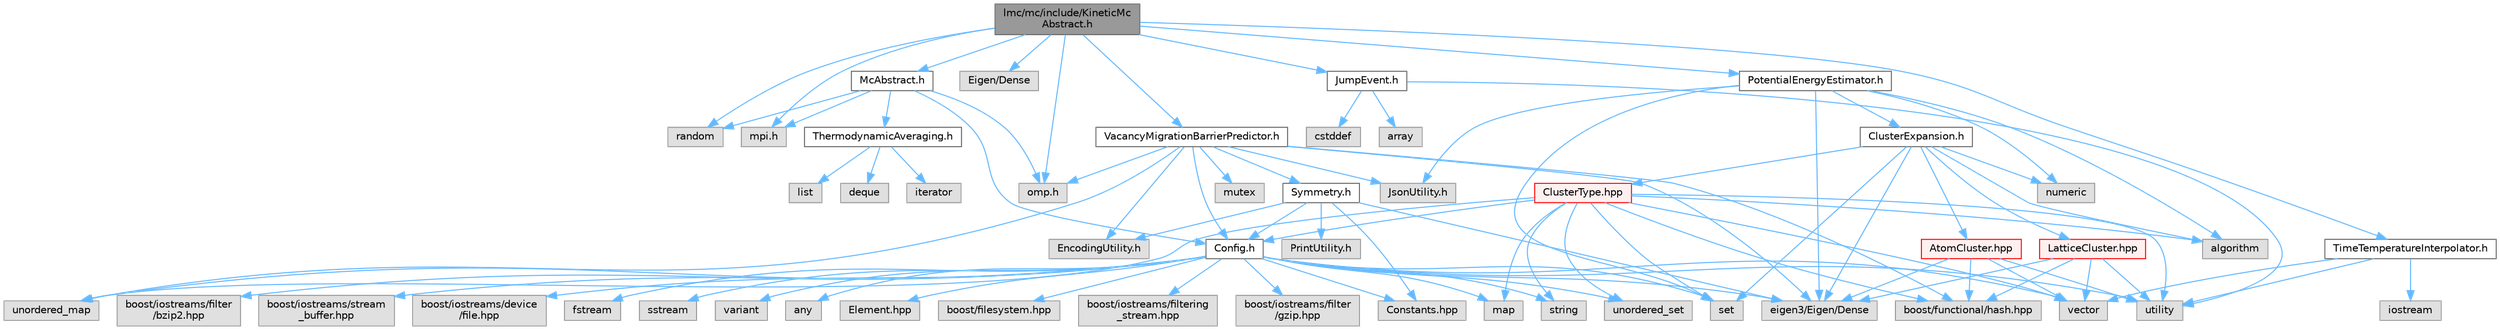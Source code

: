 digraph "lmc/mc/include/KineticMcAbstract.h"
{
 // LATEX_PDF_SIZE
  bgcolor="transparent";
  edge [fontname=Helvetica,fontsize=10,labelfontname=Helvetica,labelfontsize=10];
  node [fontname=Helvetica,fontsize=10,shape=box,height=0.2,width=0.4];
  Node1 [id="Node000001",label="lmc/mc/include/KineticMc\lAbstract.h",height=0.2,width=0.4,color="gray40", fillcolor="grey60", style="filled", fontcolor="black",tooltip="File for Kinetic Monte Carlo Abstract class declaration."];
  Node1 -> Node2 [id="edge89_Node000001_Node000002",color="steelblue1",style="solid",tooltip=" "];
  Node2 [id="Node000002",label="random",height=0.2,width=0.4,color="grey60", fillcolor="#E0E0E0", style="filled",tooltip=" "];
  Node1 -> Node3 [id="edge90_Node000001_Node000003",color="steelblue1",style="solid",tooltip=" "];
  Node3 [id="Node000003",label="omp.h",height=0.2,width=0.4,color="grey60", fillcolor="#E0E0E0", style="filled",tooltip=" "];
  Node1 -> Node4 [id="edge91_Node000001_Node000004",color="steelblue1",style="solid",tooltip=" "];
  Node4 [id="Node000004",label="mpi.h",height=0.2,width=0.4,color="grey60", fillcolor="#E0E0E0", style="filled",tooltip=" "];
  Node1 -> Node5 [id="edge92_Node000001_Node000005",color="steelblue1",style="solid",tooltip=" "];
  Node5 [id="Node000005",label="Eigen/Dense",height=0.2,width=0.4,color="grey60", fillcolor="#E0E0E0", style="filled",tooltip=" "];
  Node1 -> Node6 [id="edge93_Node000001_Node000006",color="steelblue1",style="solid",tooltip=" "];
  Node6 [id="Node000006",label="McAbstract.h",height=0.2,width=0.4,color="grey40", fillcolor="white", style="filled",URL="$McAbstract_8h.html",tooltip="File for Monte Carlo Abstract class declaration."];
  Node6 -> Node2 [id="edge94_Node000006_Node000002",color="steelblue1",style="solid",tooltip=" "];
  Node6 -> Node3 [id="edge95_Node000006_Node000003",color="steelblue1",style="solid",tooltip=" "];
  Node6 -> Node4 [id="edge96_Node000006_Node000004",color="steelblue1",style="solid",tooltip=" "];
  Node6 -> Node7 [id="edge97_Node000006_Node000007",color="steelblue1",style="solid",tooltip=" "];
  Node7 [id="Node000007",label="Config.h",height=0.2,width=0.4,color="grey40", fillcolor="white", style="filled",URL="$Config_8h.html",tooltip="File for the Config class definition."];
  Node7 -> Node8 [id="edge98_Node000007_Node000008",color="steelblue1",style="solid",tooltip=" "];
  Node8 [id="Node000008",label="string",height=0.2,width=0.4,color="grey60", fillcolor="#E0E0E0", style="filled",tooltip=" "];
  Node7 -> Node9 [id="edge99_Node000007_Node000009",color="steelblue1",style="solid",tooltip=" "];
  Node9 [id="Node000009",label="fstream",height=0.2,width=0.4,color="grey60", fillcolor="#E0E0E0", style="filled",tooltip=" "];
  Node7 -> Node10 [id="edge100_Node000007_Node000010",color="steelblue1",style="solid",tooltip=" "];
  Node10 [id="Node000010",label="sstream",height=0.2,width=0.4,color="grey60", fillcolor="#E0E0E0", style="filled",tooltip=" "];
  Node7 -> Node11 [id="edge101_Node000007_Node000011",color="steelblue1",style="solid",tooltip=" "];
  Node11 [id="Node000011",label="vector",height=0.2,width=0.4,color="grey60", fillcolor="#E0E0E0", style="filled",tooltip=" "];
  Node7 -> Node12 [id="edge102_Node000007_Node000012",color="steelblue1",style="solid",tooltip=" "];
  Node12 [id="Node000012",label="set",height=0.2,width=0.4,color="grey60", fillcolor="#E0E0E0", style="filled",tooltip=" "];
  Node7 -> Node13 [id="edge103_Node000007_Node000013",color="steelblue1",style="solid",tooltip=" "];
  Node13 [id="Node000013",label="unordered_set",height=0.2,width=0.4,color="grey60", fillcolor="#E0E0E0", style="filled",tooltip=" "];
  Node7 -> Node14 [id="edge104_Node000007_Node000014",color="steelblue1",style="solid",tooltip=" "];
  Node14 [id="Node000014",label="map",height=0.2,width=0.4,color="grey60", fillcolor="#E0E0E0", style="filled",tooltip=" "];
  Node7 -> Node15 [id="edge105_Node000007_Node000015",color="steelblue1",style="solid",tooltip=" "];
  Node15 [id="Node000015",label="unordered_map",height=0.2,width=0.4,color="grey60", fillcolor="#E0E0E0", style="filled",tooltip=" "];
  Node7 -> Node16 [id="edge106_Node000007_Node000016",color="steelblue1",style="solid",tooltip=" "];
  Node16 [id="Node000016",label="utility",height=0.2,width=0.4,color="grey60", fillcolor="#E0E0E0", style="filled",tooltip=" "];
  Node7 -> Node17 [id="edge107_Node000007_Node000017",color="steelblue1",style="solid",tooltip=" "];
  Node17 [id="Node000017",label="variant",height=0.2,width=0.4,color="grey60", fillcolor="#E0E0E0", style="filled",tooltip=" "];
  Node7 -> Node18 [id="edge108_Node000007_Node000018",color="steelblue1",style="solid",tooltip=" "];
  Node18 [id="Node000018",label="any",height=0.2,width=0.4,color="grey60", fillcolor="#E0E0E0", style="filled",tooltip=" "];
  Node7 -> Node19 [id="edge109_Node000007_Node000019",color="steelblue1",style="solid",tooltip=" "];
  Node19 [id="Node000019",label="eigen3/Eigen/Dense",height=0.2,width=0.4,color="grey60", fillcolor="#E0E0E0", style="filled",tooltip=" "];
  Node7 -> Node20 [id="edge110_Node000007_Node000020",color="steelblue1",style="solid",tooltip=" "];
  Node20 [id="Node000020",label="Constants.hpp",height=0.2,width=0.4,color="grey60", fillcolor="#E0E0E0", style="filled",tooltip=" "];
  Node7 -> Node21 [id="edge111_Node000007_Node000021",color="steelblue1",style="solid",tooltip=" "];
  Node21 [id="Node000021",label="Element.hpp",height=0.2,width=0.4,color="grey60", fillcolor="#E0E0E0", style="filled",tooltip=" "];
  Node7 -> Node22 [id="edge112_Node000007_Node000022",color="steelblue1",style="solid",tooltip=" "];
  Node22 [id="Node000022",label="boost/filesystem.hpp",height=0.2,width=0.4,color="grey60", fillcolor="#E0E0E0", style="filled",tooltip=" "];
  Node7 -> Node23 [id="edge113_Node000007_Node000023",color="steelblue1",style="solid",tooltip=" "];
  Node23 [id="Node000023",label="boost/iostreams/filtering\l_stream.hpp",height=0.2,width=0.4,color="grey60", fillcolor="#E0E0E0", style="filled",tooltip=" "];
  Node7 -> Node24 [id="edge114_Node000007_Node000024",color="steelblue1",style="solid",tooltip=" "];
  Node24 [id="Node000024",label="boost/iostreams/filter\l/gzip.hpp",height=0.2,width=0.4,color="grey60", fillcolor="#E0E0E0", style="filled",tooltip=" "];
  Node7 -> Node25 [id="edge115_Node000007_Node000025",color="steelblue1",style="solid",tooltip=" "];
  Node25 [id="Node000025",label="boost/iostreams/filter\l/bzip2.hpp",height=0.2,width=0.4,color="grey60", fillcolor="#E0E0E0", style="filled",tooltip=" "];
  Node7 -> Node26 [id="edge116_Node000007_Node000026",color="steelblue1",style="solid",tooltip=" "];
  Node26 [id="Node000026",label="boost/iostreams/stream\l_buffer.hpp",height=0.2,width=0.4,color="grey60", fillcolor="#E0E0E0", style="filled",tooltip=" "];
  Node7 -> Node27 [id="edge117_Node000007_Node000027",color="steelblue1",style="solid",tooltip=" "];
  Node27 [id="Node000027",label="boost/iostreams/device\l/file.hpp",height=0.2,width=0.4,color="grey60", fillcolor="#E0E0E0", style="filled",tooltip=" "];
  Node6 -> Node28 [id="edge118_Node000006_Node000028",color="steelblue1",style="solid",tooltip=" "];
  Node28 [id="Node000028",label="ThermodynamicAveraging.h",height=0.2,width=0.4,color="grey40", fillcolor="white", style="filled",URL="$ThermodynamicAveraging_8h.html",tooltip="File for ThermodynamicAveraging class declaration."];
  Node28 -> Node29 [id="edge119_Node000028_Node000029",color="steelblue1",style="solid",tooltip=" "];
  Node29 [id="Node000029",label="list",height=0.2,width=0.4,color="grey60", fillcolor="#E0E0E0", style="filled",tooltip=" "];
  Node28 -> Node30 [id="edge120_Node000028_Node000030",color="steelblue1",style="solid",tooltip=" "];
  Node30 [id="Node000030",label="deque",height=0.2,width=0.4,color="grey60", fillcolor="#E0E0E0", style="filled",tooltip=" "];
  Node28 -> Node31 [id="edge121_Node000028_Node000031",color="steelblue1",style="solid",tooltip=" "];
  Node31 [id="Node000031",label="iterator",height=0.2,width=0.4,color="grey60", fillcolor="#E0E0E0", style="filled",tooltip=" "];
  Node1 -> Node32 [id="edge122_Node000001_Node000032",color="steelblue1",style="solid",tooltip=" "];
  Node32 [id="Node000032",label="JumpEvent.h",height=0.2,width=0.4,color="grey40", fillcolor="white", style="filled",URL="$JumpEvent_8h_source.html",tooltip=" "];
  Node32 -> Node33 [id="edge123_Node000032_Node000033",color="steelblue1",style="solid",tooltip=" "];
  Node33 [id="Node000033",label="cstddef",height=0.2,width=0.4,color="grey60", fillcolor="#E0E0E0", style="filled",tooltip=" "];
  Node32 -> Node16 [id="edge124_Node000032_Node000016",color="steelblue1",style="solid",tooltip=" "];
  Node32 -> Node34 [id="edge125_Node000032_Node000034",color="steelblue1",style="solid",tooltip=" "];
  Node34 [id="Node000034",label="array",height=0.2,width=0.4,color="grey60", fillcolor="#E0E0E0", style="filled",tooltip=" "];
  Node1 -> Node35 [id="edge126_Node000001_Node000035",color="steelblue1",style="solid",tooltip=" "];
  Node35 [id="Node000035",label="VacancyMigrationBarrierPredictor.h",height=0.2,width=0.4,color="grey40", fillcolor="white", style="filled",URL="$VacancyMigrationBarrierPredictor_8h_source.html",tooltip=" "];
  Node35 -> Node7 [id="edge127_Node000035_Node000007",color="steelblue1",style="solid",tooltip=" "];
  Node35 -> Node36 [id="edge128_Node000035_Node000036",color="steelblue1",style="solid",tooltip=" "];
  Node36 [id="Node000036",label="JsonUtility.h",height=0.2,width=0.4,color="grey60", fillcolor="#E0E0E0", style="filled",tooltip=" "];
  Node35 -> Node37 [id="edge129_Node000035_Node000037",color="steelblue1",style="solid",tooltip=" "];
  Node37 [id="Node000037",label="Symmetry.h",height=0.2,width=0.4,color="grey40", fillcolor="white", style="filled",URL="$Symmetry_8h_source.html",tooltip=" "];
  Node37 -> Node7 [id="edge130_Node000037_Node000007",color="steelblue1",style="solid",tooltip=" "];
  Node37 -> Node19 [id="edge131_Node000037_Node000019",color="steelblue1",style="solid",tooltip=" "];
  Node37 -> Node20 [id="edge132_Node000037_Node000020",color="steelblue1",style="solid",tooltip=" "];
  Node37 -> Node38 [id="edge133_Node000037_Node000038",color="steelblue1",style="solid",tooltip=" "];
  Node38 [id="Node000038",label="EncodingUtility.h",height=0.2,width=0.4,color="grey60", fillcolor="#E0E0E0", style="filled",tooltip=" "];
  Node37 -> Node39 [id="edge134_Node000037_Node000039",color="steelblue1",style="solid",tooltip=" "];
  Node39 [id="Node000039",label="PrintUtility.h",height=0.2,width=0.4,color="grey60", fillcolor="#E0E0E0", style="filled",tooltip=" "];
  Node35 -> Node38 [id="edge135_Node000035_Node000038",color="steelblue1",style="solid",tooltip=" "];
  Node35 -> Node3 [id="edge136_Node000035_Node000003",color="steelblue1",style="solid",tooltip=" "];
  Node35 -> Node40 [id="edge137_Node000035_Node000040",color="steelblue1",style="solid",tooltip=" "];
  Node40 [id="Node000040",label="mutex",height=0.2,width=0.4,color="grey60", fillcolor="#E0E0E0", style="filled",tooltip=" "];
  Node35 -> Node15 [id="edge138_Node000035_Node000015",color="steelblue1",style="solid",tooltip=" "];
  Node35 -> Node19 [id="edge139_Node000035_Node000019",color="steelblue1",style="solid",tooltip=" "];
  Node35 -> Node41 [id="edge140_Node000035_Node000041",color="steelblue1",style="solid",tooltip=" "];
  Node41 [id="Node000041",label="boost/functional/hash.hpp",height=0.2,width=0.4,color="grey60", fillcolor="#E0E0E0", style="filled",tooltip=" "];
  Node1 -> Node42 [id="edge141_Node000001_Node000042",color="steelblue1",style="solid",tooltip=" "];
  Node42 [id="Node000042",label="PotentialEnergyEstimator.h",height=0.2,width=0.4,color="grey40", fillcolor="white", style="filled",URL="$PotentialEnergyEstimator_8h.html",tooltip="File for the PotentialEnergyEstimator class definition."];
  Node42 -> Node12 [id="edge142_Node000042_Node000012",color="steelblue1",style="solid",tooltip=" "];
  Node42 -> Node43 [id="edge143_Node000042_Node000043",color="steelblue1",style="solid",tooltip=" "];
  Node43 [id="Node000043",label="numeric",height=0.2,width=0.4,color="grey60", fillcolor="#E0E0E0", style="filled",tooltip=" "];
  Node42 -> Node44 [id="edge144_Node000042_Node000044",color="steelblue1",style="solid",tooltip=" "];
  Node44 [id="Node000044",label="algorithm",height=0.2,width=0.4,color="grey60", fillcolor="#E0E0E0", style="filled",tooltip=" "];
  Node42 -> Node19 [id="edge145_Node000042_Node000019",color="steelblue1",style="solid",tooltip=" "];
  Node42 -> Node45 [id="edge146_Node000042_Node000045",color="steelblue1",style="solid",tooltip=" "];
  Node45 [id="Node000045",label="ClusterExpansion.h",height=0.2,width=0.4,color="grey40", fillcolor="white", style="filled",URL="$ClusterExpansion_8h.html",tooltip="File for functions of ClusterExpansion methods."];
  Node45 -> Node12 [id="edge147_Node000045_Node000012",color="steelblue1",style="solid",tooltip=" "];
  Node45 -> Node43 [id="edge148_Node000045_Node000043",color="steelblue1",style="solid",tooltip=" "];
  Node45 -> Node44 [id="edge149_Node000045_Node000044",color="steelblue1",style="solid",tooltip=" "];
  Node45 -> Node19 [id="edge150_Node000045_Node000019",color="steelblue1",style="solid",tooltip=" "];
  Node45 -> Node46 [id="edge151_Node000045_Node000046",color="steelblue1",style="solid",tooltip=" "];
  Node46 [id="Node000046",label="LatticeCluster.hpp",height=0.2,width=0.4,color="red", fillcolor="#FFF0F0", style="filled",URL="$LatticeCluster_8hpp_source.html",tooltip=" "];
  Node46 -> Node16 [id="edge152_Node000046_Node000016",color="steelblue1",style="solid",tooltip=" "];
  Node46 -> Node11 [id="edge153_Node000046_Node000011",color="steelblue1",style="solid",tooltip=" "];
  Node46 -> Node41 [id="edge154_Node000046_Node000041",color="steelblue1",style="solid",tooltip=" "];
  Node46 -> Node19 [id="edge155_Node000046_Node000019",color="steelblue1",style="solid",tooltip=" "];
  Node45 -> Node49 [id="edge156_Node000045_Node000049",color="steelblue1",style="solid",tooltip=" "];
  Node49 [id="Node000049",label="AtomCluster.hpp",height=0.2,width=0.4,color="red", fillcolor="#FFF0F0", style="filled",URL="$AtomCluster_8hpp_source.html",tooltip=" "];
  Node49 -> Node16 [id="edge157_Node000049_Node000016",color="steelblue1",style="solid",tooltip=" "];
  Node49 -> Node11 [id="edge158_Node000049_Node000011",color="steelblue1",style="solid",tooltip=" "];
  Node49 -> Node41 [id="edge159_Node000049_Node000041",color="steelblue1",style="solid",tooltip=" "];
  Node49 -> Node19 [id="edge160_Node000049_Node000019",color="steelblue1",style="solid",tooltip=" "];
  Node45 -> Node51 [id="edge161_Node000045_Node000051",color="steelblue1",style="solid",tooltip=" "];
  Node51 [id="Node000051",label="ClusterType.hpp",height=0.2,width=0.4,color="red", fillcolor="#FFF0F0", style="filled",URL="$ClusterType_8hpp_source.html",tooltip=" "];
  Node51 -> Node16 [id="edge162_Node000051_Node000016",color="steelblue1",style="solid",tooltip=" "];
  Node51 -> Node8 [id="edge163_Node000051_Node000008",color="steelblue1",style="solid",tooltip=" "];
  Node51 -> Node11 [id="edge164_Node000051_Node000011",color="steelblue1",style="solid",tooltip=" "];
  Node51 -> Node14 [id="edge165_Node000051_Node000014",color="steelblue1",style="solid",tooltip=" "];
  Node51 -> Node12 [id="edge166_Node000051_Node000012",color="steelblue1",style="solid",tooltip=" "];
  Node51 -> Node13 [id="edge167_Node000051_Node000013",color="steelblue1",style="solid",tooltip=" "];
  Node51 -> Node15 [id="edge168_Node000051_Node000015",color="steelblue1",style="solid",tooltip=" "];
  Node51 -> Node44 [id="edge169_Node000051_Node000044",color="steelblue1",style="solid",tooltip=" "];
  Node51 -> Node41 [id="edge170_Node000051_Node000041",color="steelblue1",style="solid",tooltip=" "];
  Node51 -> Node7 [id="edge171_Node000051_Node000007",color="steelblue1",style="solid",tooltip=" "];
  Node42 -> Node36 [id="edge172_Node000042_Node000036",color="steelblue1",style="solid",tooltip=" "];
  Node1 -> Node52 [id="edge173_Node000001_Node000052",color="steelblue1",style="solid",tooltip=" "];
  Node52 [id="Node000052",label="TimeTemperatureInterpolator.h",height=0.2,width=0.4,color="grey40", fillcolor="white", style="filled",URL="$TimeTemperatureInterpolator_8h_source.html",tooltip=" "];
  Node52 -> Node53 [id="edge174_Node000052_Node000053",color="steelblue1",style="solid",tooltip=" "];
  Node53 [id="Node000053",label="iostream",height=0.2,width=0.4,color="grey60", fillcolor="#E0E0E0", style="filled",tooltip=" "];
  Node52 -> Node16 [id="edge175_Node000052_Node000016",color="steelblue1",style="solid",tooltip=" "];
  Node52 -> Node11 [id="edge176_Node000052_Node000011",color="steelblue1",style="solid",tooltip=" "];
}
